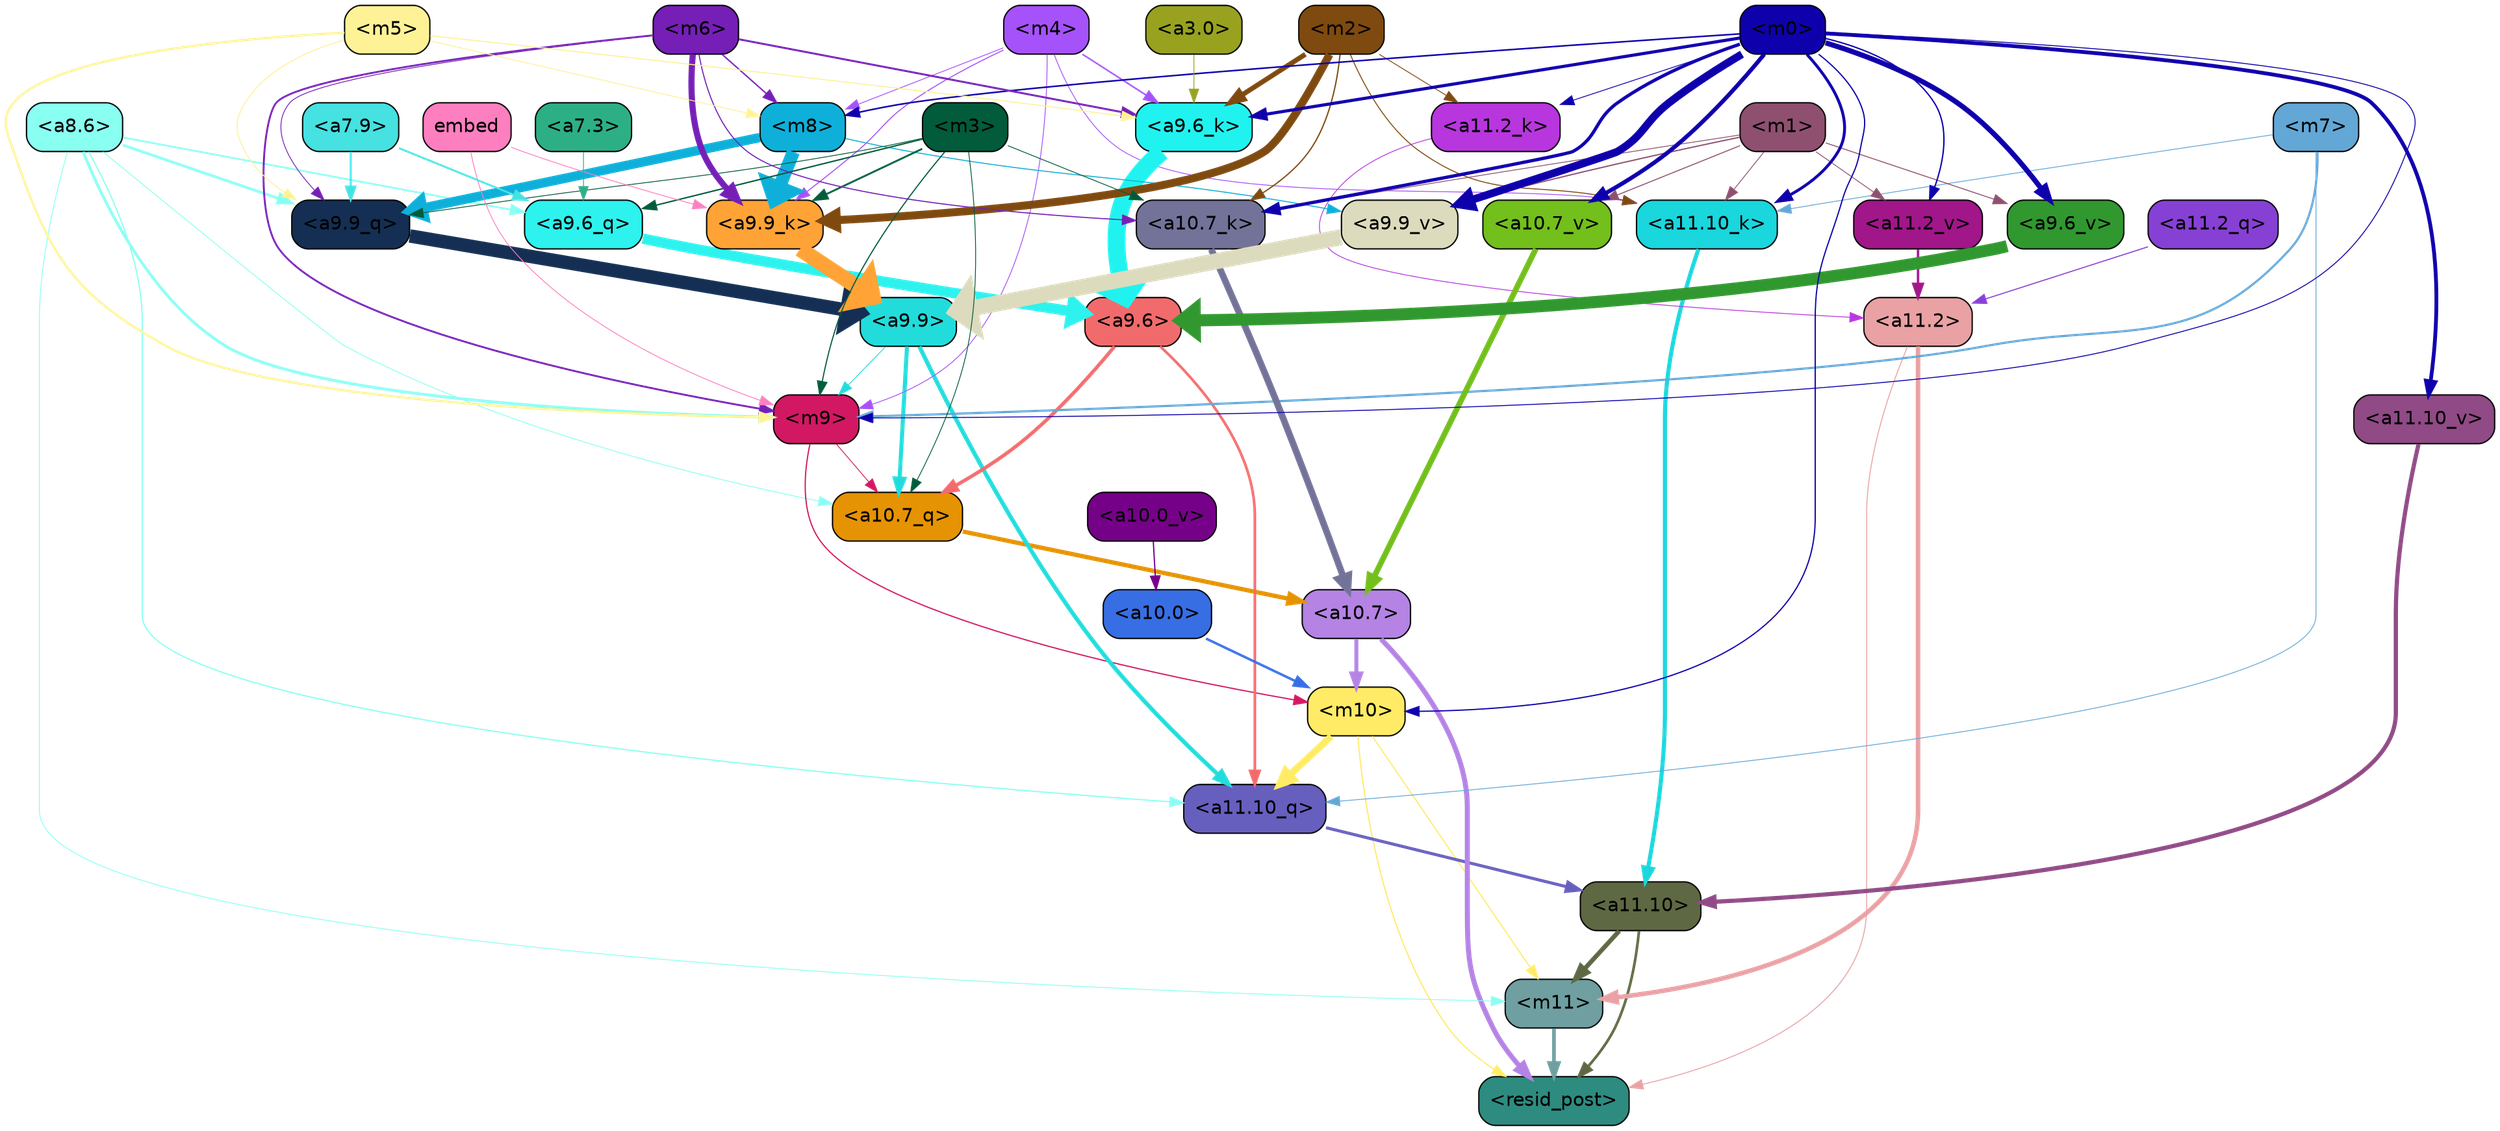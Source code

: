 strict digraph "" {
	graph [bgcolor=transparent,
		layout=dot,
		overlap=false,
		splines=true
	];
	"<m11>"	[color=black,
		fillcolor="#6f9fa0",
		fontname=Helvetica,
		shape=box,
		style="filled, rounded"];
	"<resid_post>"	[color=black,
		fillcolor="#2e8b7f",
		fontname=Helvetica,
		shape=box,
		style="filled, rounded"];
	"<m11>" -> "<resid_post>"	[color="#6f9fa0",
		penwidth=2.702841281890869];
	"<a11.10>"	[color=black,
		fillcolor="#5e6842",
		fontname=Helvetica,
		shape=box,
		style="filled, rounded"];
	"<a11.10>" -> "<m11>"	[color="#5e6842",
		penwidth=3.3565988540649414];
	"<a11.10>" -> "<resid_post>"	[color="#5e6842",
		penwidth=1.9347846508026123];
	"<a11.2>"	[color=black,
		fillcolor="#e9a1a4",
		fontname=Helvetica,
		shape=box,
		style="filled, rounded"];
	"<a11.2>" -> "<m11>"	[color="#e9a1a4",
		penwidth=3.357710838317871];
	"<a11.2>" -> "<resid_post>"	[color="#e9a1a4",
		penwidth=0.6756799221038818];
	"<m10>"	[color=black,
		fillcolor="#ffeb65",
		fontname=Helvetica,
		shape=box,
		style="filled, rounded"];
	"<m10>" -> "<m11>"	[color="#ffeb65",
		penwidth=0.7995781898498535];
	"<m10>" -> "<resid_post>"	[color="#ffeb65",
		penwidth=0.84842848777771];
	"<a11.10_q>"	[color=black,
		fillcolor="#665fbe",
		fontname=Helvetica,
		shape=box,
		style="filled, rounded"];
	"<m10>" -> "<a11.10_q>"	[color="#ffeb65",
		penwidth=5.131217956542969];
	"<a10.7>"	[color=black,
		fillcolor="#b483e4",
		fontname=Helvetica,
		shape=box,
		style="filled, rounded"];
	"<a10.7>" -> "<resid_post>"	[color="#b483e4",
		penwidth=3.701959013938904];
	"<a10.7>" -> "<m10>"	[color="#b483e4",
		penwidth=2.9233598709106445];
	"<a8.6>"	[color=black,
		fillcolor="#89fff1",
		fontname=Helvetica,
		shape=box,
		style="filled, rounded"];
	"<a8.6>" -> "<m11>"	[color="#89fff1",
		penwidth=0.6];
	"<a8.6>" -> "<a11.10_q>"	[color="#89fff1",
		penwidth=0.8920164108276367];
	"<m9>"	[color=black,
		fillcolor="#d31863",
		fontname=Helvetica,
		shape=box,
		style="filled, rounded"];
	"<a8.6>" -> "<m9>"	[color="#89fff1",
		penwidth=2.0895538330078125];
	"<a10.7_q>"	[color=black,
		fillcolor="#e59303",
		fontname=Helvetica,
		shape=box,
		style="filled, rounded"];
	"<a8.6>" -> "<a10.7_q>"	[color="#89fff1",
		penwidth=0.6];
	"<a9.9_q>"	[color=black,
		fillcolor="#142f53",
		fontname=Helvetica,
		shape=box,
		style="filled, rounded"];
	"<a8.6>" -> "<a9.9_q>"	[color="#89fff1",
		penwidth=1.9669651985168457];
	"<a9.6_q>"	[color=black,
		fillcolor="#2df2ee",
		fontname=Helvetica,
		shape=box,
		style="filled, rounded"];
	"<a8.6>" -> "<a9.6_q>"	[color="#89fff1",
		penwidth=1.2784099578857422];
	"<a11.10_q>" -> "<a11.10>"	[color="#665fbe",
		penwidth=2.230653762817383];
	"<a11.2_q>"	[color=black,
		fillcolor="#8740d4",
		fontname=Helvetica,
		shape=box,
		style="filled, rounded"];
	"<a11.2_q>" -> "<a11.2>"	[color="#8740d4",
		penwidth=0.7805061340332031];
	"<a11.10_k>"	[color=black,
		fillcolor="#1ad6dd",
		fontname=Helvetica,
		shape=box,
		style="filled, rounded"];
	"<a11.10_k>" -> "<a11.10>"	[color="#1ad6dd",
		penwidth=3.010073661804199];
	"<a11.2_k>"	[color=black,
		fillcolor="#b836de",
		fontname=Helvetica,
		shape=box,
		style="filled, rounded"];
	"<a11.2_k>" -> "<a11.2>"	[color="#b836de",
		penwidth=0.6];
	"<a11.10_v>"	[color=black,
		fillcolor="#904a85",
		fontname=Helvetica,
		shape=box,
		style="filled, rounded"];
	"<a11.10_v>" -> "<a11.10>"	[color="#904a85",
		penwidth=3.0961761474609375];
	"<a11.2_v>"	[color=black,
		fillcolor="#a11689",
		fontname=Helvetica,
		shape=box,
		style="filled, rounded"];
	"<a11.2_v>" -> "<a11.2>"	[color="#a11689",
		penwidth=1.7951231002807617];
	"<a9.9>"	[color=black,
		fillcolor="#22dcdb",
		fontname=Helvetica,
		shape=box,
		style="filled, rounded"];
	"<a9.9>" -> "<a11.10_q>"	[color="#22dcdb",
		penwidth=3.086172103881836];
	"<a9.9>" -> "<m9>"	[color="#22dcdb",
		penwidth=0.6];
	"<a9.9>" -> "<a10.7_q>"	[color="#22dcdb",
		penwidth=2.9829912185668945];
	"<a9.6>"	[color=black,
		fillcolor="#f26b6c",
		fontname=Helvetica,
		shape=box,
		style="filled, rounded"];
	"<a9.6>" -> "<a11.10_q>"	[color="#f26b6c",
		penwidth=1.9188203811645508];
	"<a9.6>" -> "<a10.7_q>"	[color="#f26b6c",
		penwidth=2.6223926544189453];
	"<m7>"	[color=black,
		fillcolor="#63a7d6",
		fontname=Helvetica,
		shape=box,
		style="filled, rounded"];
	"<m7>" -> "<a11.10_q>"	[color="#63a7d6",
		penwidth=0.6];
	"<m7>" -> "<a11.10_k>"	[color="#63a7d6",
		penwidth=0.6];
	"<m7>" -> "<m9>"	[color="#63a7d6",
		penwidth=1.602376937866211];
	"<m4>"	[color=black,
		fillcolor="#a652fb",
		fontname=Helvetica,
		shape=box,
		style="filled, rounded"];
	"<m4>" -> "<a11.10_k>"	[color="#a652fb",
		penwidth=0.6];
	"<m4>" -> "<m9>"	[color="#a652fb",
		penwidth=0.6];
	"<a9.9_k>"	[color=black,
		fillcolor="#ffa336",
		fontname=Helvetica,
		shape=box,
		style="filled, rounded"];
	"<m4>" -> "<a9.9_k>"	[color="#a652fb",
		penwidth=0.7440586090087891];
	"<a9.6_k>"	[color=black,
		fillcolor="#20f3ef",
		fontname=Helvetica,
		shape=box,
		style="filled, rounded"];
	"<m4>" -> "<a9.6_k>"	[color="#a652fb",
		penwidth=1.1381549835205078];
	"<m8>"	[color=black,
		fillcolor="#0eb0da",
		fontname=Helvetica,
		shape=box,
		style="filled, rounded"];
	"<m4>" -> "<m8>"	[color="#a652fb",
		penwidth=0.6];
	"<m2>"	[color=black,
		fillcolor="#7f4a0f",
		fontname=Helvetica,
		shape=box,
		style="filled, rounded"];
	"<m2>" -> "<a11.10_k>"	[color="#7f4a0f",
		penwidth=0.7053709030151367];
	"<m2>" -> "<a11.2_k>"	[color="#7f4a0f",
		penwidth=0.6];
	"<a10.7_k>"	[color=black,
		fillcolor="#737399",
		fontname=Helvetica,
		shape=box,
		style="filled, rounded"];
	"<m2>" -> "<a10.7_k>"	[color="#7f4a0f",
		penwidth=0.9458351135253906];
	"<m2>" -> "<a9.9_k>"	[color="#7f4a0f",
		penwidth=5.899354457855225];
	"<m2>" -> "<a9.6_k>"	[color="#7f4a0f",
		penwidth=3.641721725463867];
	"<m1>"	[color=black,
		fillcolor="#8f5070",
		fontname=Helvetica,
		shape=box,
		style="filled, rounded"];
	"<m1>" -> "<a11.10_k>"	[color="#8f5070",
		penwidth=0.6];
	"<m1>" -> "<a11.2_v>"	[color="#8f5070",
		penwidth=0.6];
	"<m1>" -> "<a10.7_k>"	[color="#8f5070",
		penwidth=0.6];
	"<a10.7_v>"	[color=black,
		fillcolor="#73bf1c",
		fontname=Helvetica,
		shape=box,
		style="filled, rounded"];
	"<m1>" -> "<a10.7_v>"	[color="#8f5070",
		penwidth=0.7276821136474609];
	"<a9.9_v>"	[color=black,
		fillcolor="#dcdbbd",
		fontname=Helvetica,
		shape=box,
		style="filled, rounded"];
	"<m1>" -> "<a9.9_v>"	[color="#8f5070",
		penwidth=0.9372577667236328];
	"<a9.6_v>"	[color=black,
		fillcolor="#30982f",
		fontname=Helvetica,
		shape=box,
		style="filled, rounded"];
	"<m1>" -> "<a9.6_v>"	[color="#8f5070",
		penwidth=0.6895580291748047];
	"<m0>"	[color=black,
		fillcolor="#0e01ab",
		fontname=Helvetica,
		shape=box,
		style="filled, rounded"];
	"<m0>" -> "<m10>"	[color="#0e01ab",
		penwidth=0.9029474258422852];
	"<m0>" -> "<a11.10_k>"	[color="#0e01ab",
		penwidth=2.144052505493164];
	"<m0>" -> "<a11.2_k>"	[color="#0e01ab",
		penwidth=0.6134786605834961];
	"<m0>" -> "<a11.10_v>"	[color="#0e01ab",
		penwidth=2.813839912414551];
	"<m0>" -> "<a11.2_v>"	[color="#0e01ab",
		penwidth=0.9900531768798828];
	"<m0>" -> "<m9>"	[color="#0e01ab",
		penwidth=0.6837482452392578];
	"<m0>" -> "<a10.7_k>"	[color="#0e01ab",
		penwidth=2.4311294555664062];
	"<m0>" -> "<a10.7_v>"	[color="#0e01ab",
		penwidth=3.061185836791992];
	"<m0>" -> "<a9.6_k>"	[color="#0e01ab",
		penwidth=2.3033218383789062];
	"<m0>" -> "<a9.9_v>"	[color="#0e01ab",
		penwidth=5.749459266662598];
	"<m0>" -> "<a9.6_v>"	[color="#0e01ab",
		penwidth=3.8124656677246094];
	"<m0>" -> "<m8>"	[color="#0e01ab",
		penwidth=1.1439266204833984];
	"<a10.0>"	[color=black,
		fillcolor="#386ee3",
		fontname=Helvetica,
		shape=box,
		style="filled, rounded"];
	"<a10.0>" -> "<m10>"	[color="#386ee3",
		penwidth=1.7953290939331055];
	"<m9>" -> "<m10>"	[color="#d31863",
		penwidth=0.8976783752441406];
	"<m9>" -> "<a10.7_q>"	[color="#d31863",
		penwidth=0.6];
	"<a10.7_q>" -> "<a10.7>"	[color="#e59303",
		penwidth=3.1667375564575195];
	"<a10.7_k>" -> "<a10.7>"	[color="#737399",
		penwidth=4.86921501159668];
	"<a10.7_v>" -> "<a10.7>"	[color="#73bf1c",
		penwidth=4.189113616943359];
	"<a10.0_v>"	[color=black,
		fillcolor="#760189",
		fontname=Helvetica,
		shape=box,
		style="filled, rounded"];
	"<a10.0_v>" -> "<a10.0>"	[color="#760189",
		penwidth=0.9297943115234375];
	"<m3>"	[color=black,
		fillcolor="#025b3b",
		fontname=Helvetica,
		shape=box,
		style="filled, rounded"];
	"<m3>" -> "<m9>"	[color="#025b3b",
		penwidth=0.8340511322021484];
	"<m3>" -> "<a10.7_q>"	[color="#025b3b",
		penwidth=0.6];
	"<m3>" -> "<a10.7_k>"	[color="#025b3b",
		penwidth=0.6];
	"<m3>" -> "<a9.9_q>"	[color="#025b3b",
		penwidth=0.6];
	"<m3>" -> "<a9.6_q>"	[color="#025b3b",
		penwidth=1.023146629333496];
	"<m3>" -> "<a9.9_k>"	[color="#025b3b",
		penwidth=1.3686113357543945];
	"<m6>"	[color=black,
		fillcolor="#751fb7",
		fontname=Helvetica,
		shape=box,
		style="filled, rounded"];
	"<m6>" -> "<m9>"	[color="#751fb7",
		penwidth=1.3627052307128906];
	"<m6>" -> "<a10.7_k>"	[color="#751fb7",
		penwidth=0.7860317230224609];
	"<m6>" -> "<a9.9_q>"	[color="#751fb7",
		penwidth=0.6];
	"<m6>" -> "<a9.9_k>"	[color="#751fb7",
		penwidth=4.531258583068848];
	"<m6>" -> "<a9.6_k>"	[color="#751fb7",
		penwidth=1.4181280136108398];
	"<m6>" -> "<m8>"	[color="#751fb7",
		penwidth=1.0155630111694336];
	"<m5>"	[color=black,
		fillcolor="#fef297",
		fontname=Helvetica,
		shape=box,
		style="filled, rounded"];
	"<m5>" -> "<m9>"	[color="#fef297",
		penwidth=1.681243896484375];
	"<m5>" -> "<a9.9_q>"	[color="#fef297",
		penwidth=0.6613569259643555];
	"<m5>" -> "<a9.6_k>"	[color="#fef297",
		penwidth=0.758631706237793];
	"<m5>" -> "<m8>"	[color="#fef297",
		penwidth=0.6134414672851562];
	embed	[color=black,
		fillcolor="#fd7fc0",
		fontname=Helvetica,
		shape=box,
		style="filled, rounded"];
	embed -> "<m9>"	[color="#fd7fc0",
		penwidth=0.6];
	embed -> "<a9.9_k>"	[color="#fd7fc0",
		penwidth=0.6];
	"<a9.9_q>" -> "<a9.9>"	[color="#142f53",
		penwidth=9.939762115478516];
	"<a9.6_q>" -> "<a9.6>"	[color="#2df2ee",
		penwidth=7.661715507507324];
	"<a9.9_k>" -> "<a9.9>"	[color="#ffa336",
		penwidth=11.399191856384277];
	"<a9.6_k>" -> "<a9.6>"	[color="#20f3ef",
		penwidth=13.081165313720703];
	"<a9.9_v>" -> "<a9.9>"	[color="#dcdbbd",
		penwidth=11.790493965148926];
	"<a9.6_v>" -> "<a9.6>"	[color="#30982f",
		penwidth=8.907938003540039];
	"<m8>" -> "<a9.9_q>"	[color="#0eb0da",
		penwidth=6.900845050811768];
	"<m8>" -> "<a9.9_k>"	[color="#0eb0da",
		penwidth=9.720273971557617];
	"<m8>" -> "<a9.9_v>"	[color="#0eb0da",
		penwidth=0.7325820922851562];
	"<a7.9>"	[color=black,
		fillcolor="#46e1e1",
		fontname=Helvetica,
		shape=box,
		style="filled, rounded"];
	"<a7.9>" -> "<a9.9_q>"	[color="#46e1e1",
		penwidth=1.4397644996643066];
	"<a7.9>" -> "<a9.6_q>"	[color="#46e1e1",
		penwidth=1.3931035995483398];
	"<a7.3>"	[color=black,
		fillcolor="#2daf86",
		fontname=Helvetica,
		shape=box,
		style="filled, rounded"];
	"<a7.3>" -> "<a9.6_q>"	[color="#2daf86",
		penwidth=0.6];
	"<a3.0>"	[color=black,
		fillcolor="#98a21f",
		fontname=Helvetica,
		shape=box,
		style="filled, rounded"];
	"<a3.0>" -> "<a9.6_k>"	[color="#98a21f",
		penwidth=0.6];
}
